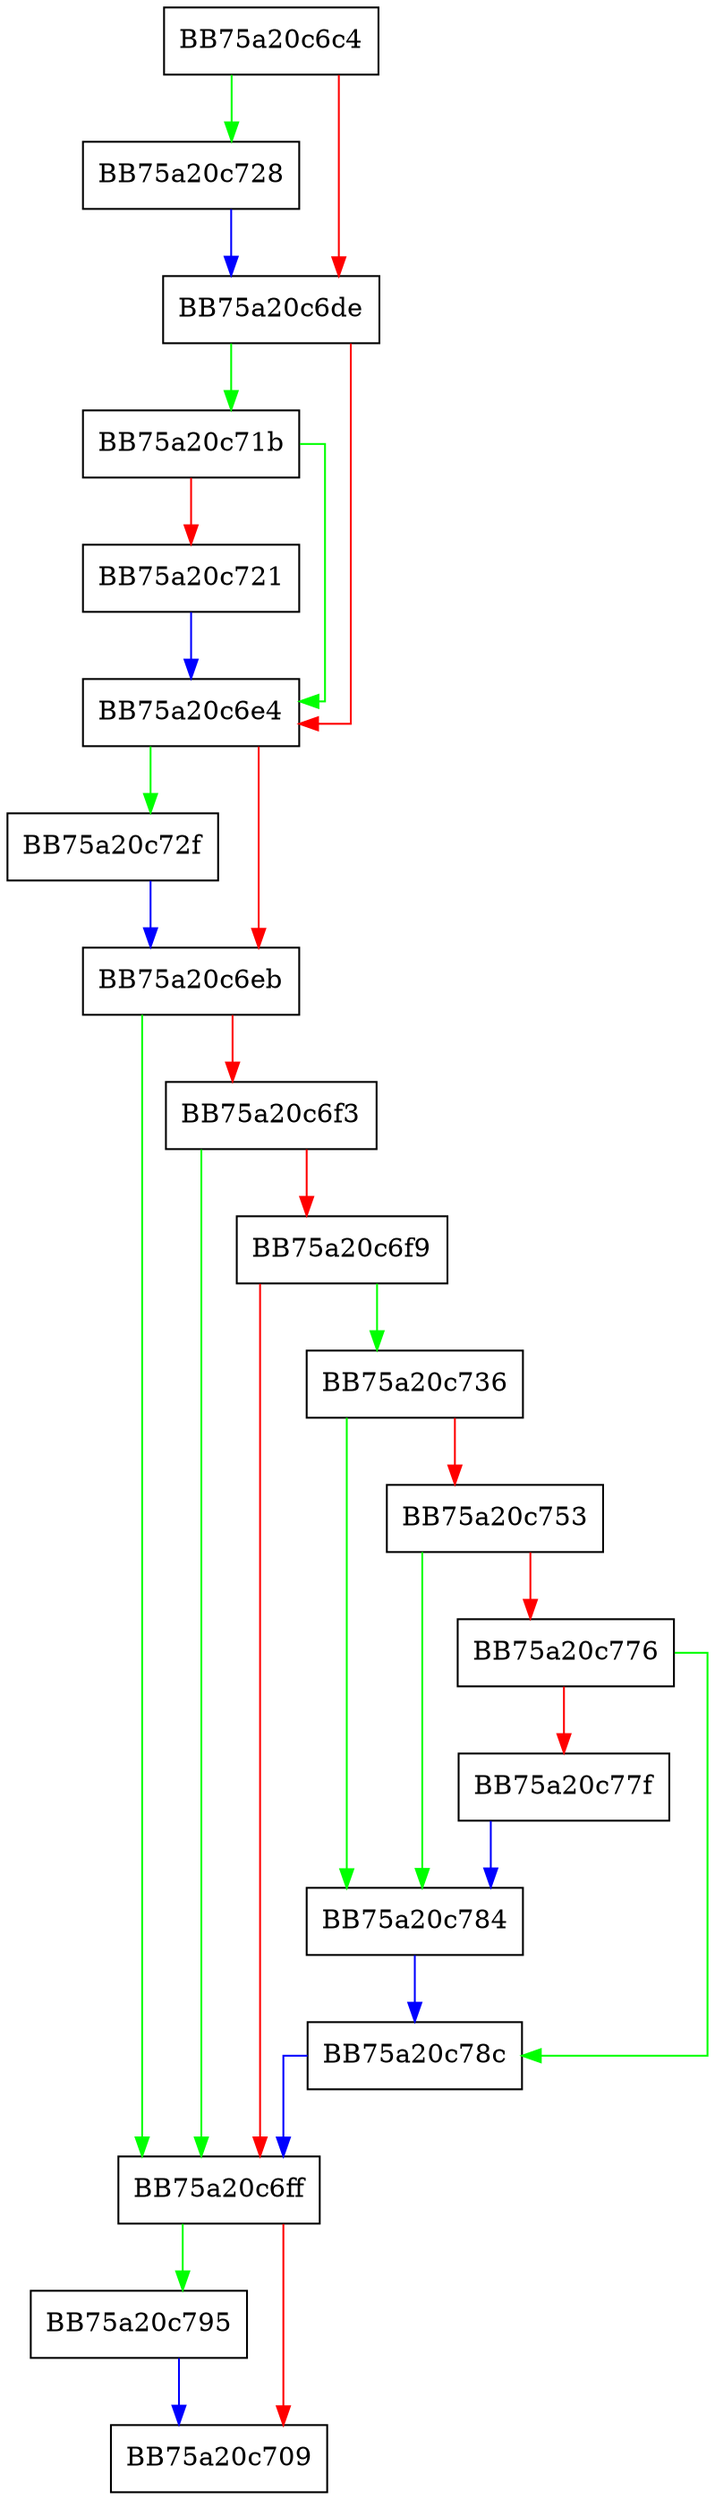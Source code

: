 digraph FlushSector {
  node [shape="box"];
  graph [splines=ortho];
  BB75a20c6c4 -> BB75a20c728 [color="green"];
  BB75a20c6c4 -> BB75a20c6de [color="red"];
  BB75a20c6de -> BB75a20c71b [color="green"];
  BB75a20c6de -> BB75a20c6e4 [color="red"];
  BB75a20c6e4 -> BB75a20c72f [color="green"];
  BB75a20c6e4 -> BB75a20c6eb [color="red"];
  BB75a20c6eb -> BB75a20c6ff [color="green"];
  BB75a20c6eb -> BB75a20c6f3 [color="red"];
  BB75a20c6f3 -> BB75a20c6ff [color="green"];
  BB75a20c6f3 -> BB75a20c6f9 [color="red"];
  BB75a20c6f9 -> BB75a20c736 [color="green"];
  BB75a20c6f9 -> BB75a20c6ff [color="red"];
  BB75a20c6ff -> BB75a20c795 [color="green"];
  BB75a20c6ff -> BB75a20c709 [color="red"];
  BB75a20c71b -> BB75a20c6e4 [color="green"];
  BB75a20c71b -> BB75a20c721 [color="red"];
  BB75a20c721 -> BB75a20c6e4 [color="blue"];
  BB75a20c728 -> BB75a20c6de [color="blue"];
  BB75a20c72f -> BB75a20c6eb [color="blue"];
  BB75a20c736 -> BB75a20c784 [color="green"];
  BB75a20c736 -> BB75a20c753 [color="red"];
  BB75a20c753 -> BB75a20c784 [color="green"];
  BB75a20c753 -> BB75a20c776 [color="red"];
  BB75a20c776 -> BB75a20c78c [color="green"];
  BB75a20c776 -> BB75a20c77f [color="red"];
  BB75a20c77f -> BB75a20c784 [color="blue"];
  BB75a20c784 -> BB75a20c78c [color="blue"];
  BB75a20c78c -> BB75a20c6ff [color="blue"];
  BB75a20c795 -> BB75a20c709 [color="blue"];
}